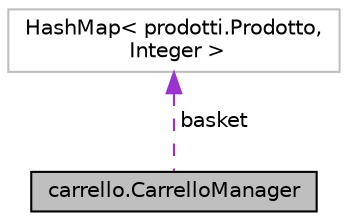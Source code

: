 digraph "carrello.CarrelloManager"
{
  edge [fontname="Helvetica",fontsize="10",labelfontname="Helvetica",labelfontsize="10"];
  node [fontname="Helvetica",fontsize="10",shape=record];
  Node1 [label="carrello.CarrelloManager",height=0.2,width=0.4,color="black", fillcolor="grey75", style="filled", fontcolor="black"];
  Node2 -> Node1 [dir="back",color="darkorchid3",fontsize="10",style="dashed",label=" basket" ,fontname="Helvetica"];
  Node2 [label="HashMap\< prodotti.Prodotto,\l Integer \>",height=0.2,width=0.4,color="grey75", fillcolor="white", style="filled"];
}
